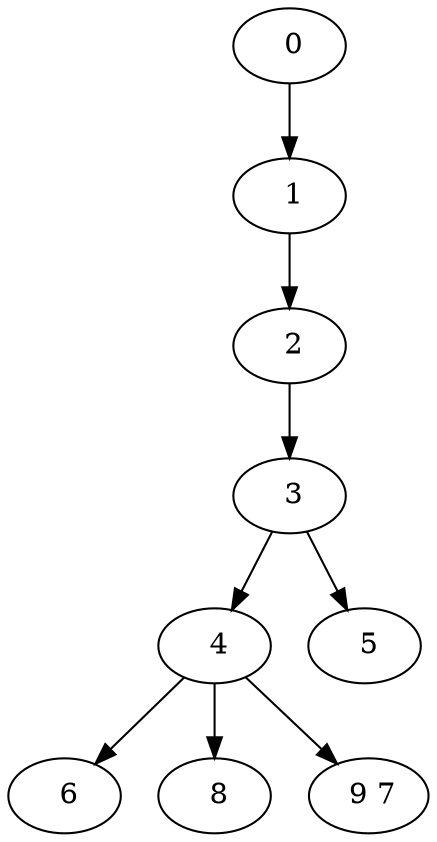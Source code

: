 digraph mytree {
" 0" -> " 1";
" 1" -> " 2";
" 2" -> " 3";
" 3" -> " 4";
" 3" -> " 5";
" 4" -> " 6";
" 4" -> " 8";
" 4" -> " 9 7";
" 5";
" 6";
" 8";
" 9 7";
}

